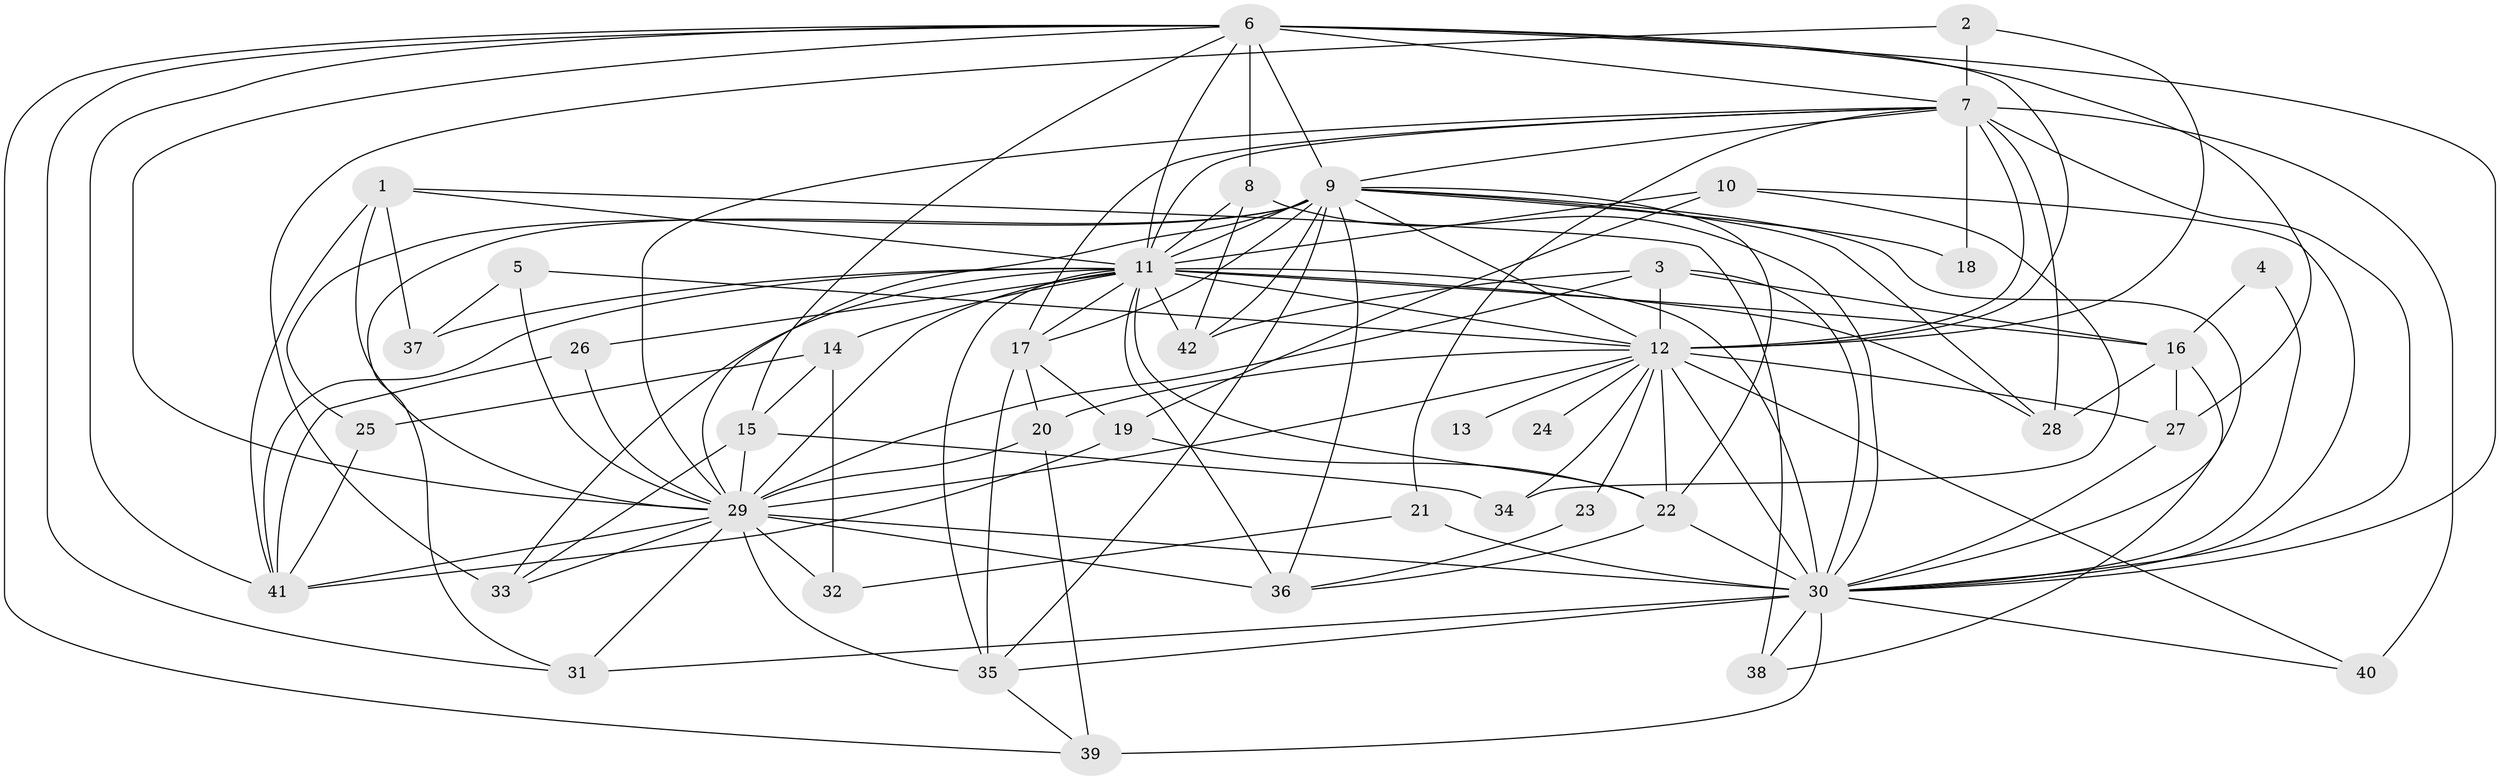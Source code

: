 // original degree distribution, {23: 0.009523809523809525, 22: 0.009523809523809525, 17: 0.009523809523809525, 21: 0.009523809523809525, 19: 0.01904761904761905, 16: 0.009523809523809525, 29: 0.009523809523809525, 18: 0.009523809523809525, 15: 0.009523809523809525, 5: 0.047619047619047616, 2: 0.5428571428571428, 4: 0.12380952380952381, 7: 0.01904761904761905, 3: 0.13333333333333333, 6: 0.0380952380952381}
// Generated by graph-tools (version 1.1) at 2025/36/03/04/25 23:36:22]
// undirected, 42 vertices, 123 edges
graph export_dot {
  node [color=gray90,style=filled];
  1;
  2;
  3;
  4;
  5;
  6;
  7;
  8;
  9;
  10;
  11;
  12;
  13;
  14;
  15;
  16;
  17;
  18;
  19;
  20;
  21;
  22;
  23;
  24;
  25;
  26;
  27;
  28;
  29;
  30;
  31;
  32;
  33;
  34;
  35;
  36;
  37;
  38;
  39;
  40;
  41;
  42;
  1 -- 11 [weight=1.0];
  1 -- 29 [weight=1.0];
  1 -- 37 [weight=1.0];
  1 -- 38 [weight=1.0];
  1 -- 41 [weight=1.0];
  2 -- 7 [weight=1.0];
  2 -- 12 [weight=1.0];
  2 -- 33 [weight=1.0];
  3 -- 12 [weight=1.0];
  3 -- 16 [weight=1.0];
  3 -- 29 [weight=1.0];
  3 -- 30 [weight=1.0];
  3 -- 42 [weight=1.0];
  4 -- 16 [weight=1.0];
  4 -- 30 [weight=1.0];
  5 -- 12 [weight=1.0];
  5 -- 29 [weight=1.0];
  5 -- 37 [weight=1.0];
  6 -- 7 [weight=1.0];
  6 -- 8 [weight=1.0];
  6 -- 9 [weight=2.0];
  6 -- 11 [weight=3.0];
  6 -- 12 [weight=3.0];
  6 -- 15 [weight=1.0];
  6 -- 27 [weight=1.0];
  6 -- 29 [weight=2.0];
  6 -- 30 [weight=3.0];
  6 -- 31 [weight=1.0];
  6 -- 39 [weight=1.0];
  6 -- 41 [weight=2.0];
  7 -- 9 [weight=1.0];
  7 -- 11 [weight=2.0];
  7 -- 12 [weight=3.0];
  7 -- 17 [weight=1.0];
  7 -- 18 [weight=2.0];
  7 -- 21 [weight=1.0];
  7 -- 28 [weight=1.0];
  7 -- 29 [weight=2.0];
  7 -- 30 [weight=2.0];
  7 -- 40 [weight=1.0];
  8 -- 11 [weight=1.0];
  8 -- 30 [weight=1.0];
  8 -- 42 [weight=1.0];
  9 -- 11 [weight=3.0];
  9 -- 12 [weight=1.0];
  9 -- 17 [weight=1.0];
  9 -- 18 [weight=1.0];
  9 -- 22 [weight=1.0];
  9 -- 25 [weight=1.0];
  9 -- 28 [weight=1.0];
  9 -- 29 [weight=3.0];
  9 -- 30 [weight=2.0];
  9 -- 31 [weight=1.0];
  9 -- 35 [weight=1.0];
  9 -- 36 [weight=1.0];
  9 -- 42 [weight=1.0];
  10 -- 11 [weight=1.0];
  10 -- 19 [weight=1.0];
  10 -- 30 [weight=1.0];
  10 -- 34 [weight=1.0];
  11 -- 12 [weight=3.0];
  11 -- 14 [weight=1.0];
  11 -- 16 [weight=1.0];
  11 -- 17 [weight=1.0];
  11 -- 22 [weight=1.0];
  11 -- 26 [weight=2.0];
  11 -- 28 [weight=2.0];
  11 -- 29 [weight=5.0];
  11 -- 30 [weight=5.0];
  11 -- 33 [weight=1.0];
  11 -- 35 [weight=1.0];
  11 -- 36 [weight=1.0];
  11 -- 37 [weight=1.0];
  11 -- 41 [weight=1.0];
  11 -- 42 [weight=1.0];
  12 -- 13 [weight=1.0];
  12 -- 20 [weight=2.0];
  12 -- 22 [weight=1.0];
  12 -- 23 [weight=1.0];
  12 -- 24 [weight=1.0];
  12 -- 27 [weight=2.0];
  12 -- 29 [weight=2.0];
  12 -- 30 [weight=2.0];
  12 -- 34 [weight=1.0];
  12 -- 40 [weight=1.0];
  14 -- 15 [weight=1.0];
  14 -- 25 [weight=1.0];
  14 -- 32 [weight=1.0];
  15 -- 29 [weight=1.0];
  15 -- 33 [weight=1.0];
  15 -- 34 [weight=1.0];
  16 -- 27 [weight=1.0];
  16 -- 28 [weight=1.0];
  16 -- 38 [weight=1.0];
  17 -- 19 [weight=1.0];
  17 -- 20 [weight=1.0];
  17 -- 35 [weight=1.0];
  19 -- 22 [weight=1.0];
  19 -- 41 [weight=1.0];
  20 -- 29 [weight=1.0];
  20 -- 39 [weight=1.0];
  21 -- 30 [weight=2.0];
  21 -- 32 [weight=1.0];
  22 -- 30 [weight=1.0];
  22 -- 36 [weight=1.0];
  23 -- 36 [weight=1.0];
  25 -- 41 [weight=1.0];
  26 -- 29 [weight=1.0];
  26 -- 41 [weight=1.0];
  27 -- 30 [weight=1.0];
  29 -- 30 [weight=4.0];
  29 -- 31 [weight=1.0];
  29 -- 32 [weight=1.0];
  29 -- 33 [weight=1.0];
  29 -- 35 [weight=1.0];
  29 -- 36 [weight=2.0];
  29 -- 41 [weight=1.0];
  30 -- 31 [weight=1.0];
  30 -- 35 [weight=1.0];
  30 -- 38 [weight=1.0];
  30 -- 39 [weight=1.0];
  30 -- 40 [weight=1.0];
  35 -- 39 [weight=1.0];
}
